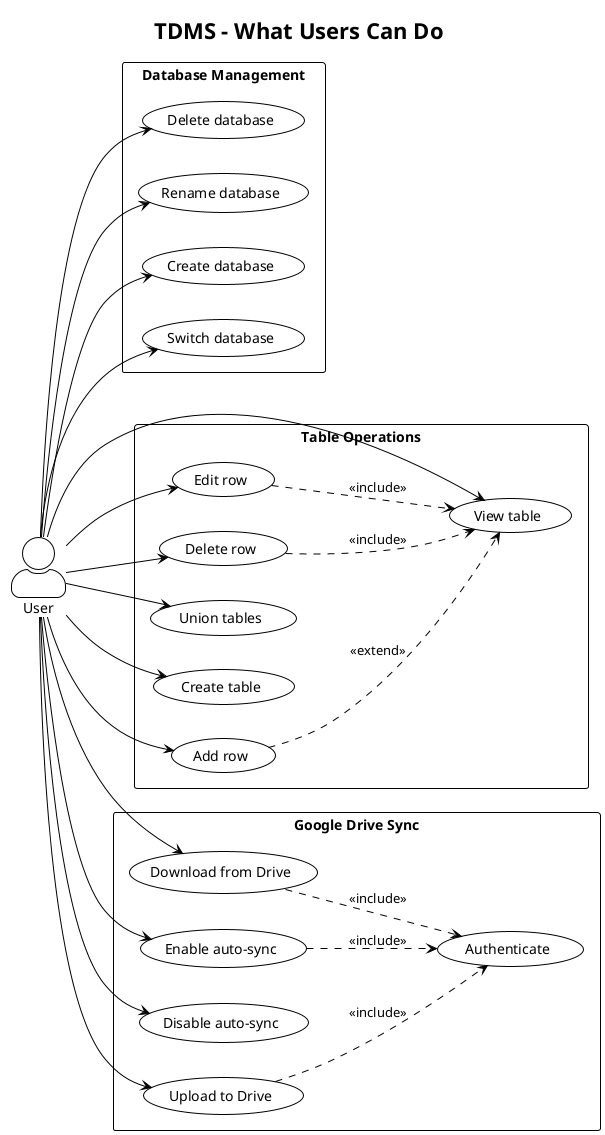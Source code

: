 @startuml use_case
!theme plain
title TDMS - What Users Can Do

left to right direction
skinparam actorStyle awesome

actor User

rectangle "Database Management" {
  usecase "Create database" as UC1
  usecase "Switch database" as UC2
  usecase "Delete database" as UC3
  usecase "Rename database" as UC4
}

rectangle "Table Operations" {
  usecase "Create table" as UC5
  usecase "View table" as UC6
  usecase "Add row" as UC7
  usecase "Edit row" as UC8
  usecase "Delete row" as UC9
  usecase "Union tables" as UC10
}

rectangle "Google Drive Sync" {
  usecase "Authenticate" as UC11
  usecase "Enable auto-sync" as UC12
  usecase "Disable auto-sync" as UC13
  usecase "Upload to Drive" as UC14
  usecase "Download from Drive" as UC15
}

' User interactions
User --> UC1
User --> UC2
User --> UC3
User --> UC4
User --> UC5
User --> UC6
User --> UC7
User --> UC8
User --> UC9
User --> UC10
User --> UC12
User --> UC13
User --> UC14
User --> UC15

' Include relationships (mandatory prerequisite)
UC12 ..> UC11 : <<include>>
UC14 ..> UC11 : <<include>>
UC15 ..> UC11 : <<include>>
UC8 ..> UC6 : <<include>>
UC9 ..> UC6 : <<include>>

' Extend relationships (optional behavior)
UC7 ..> UC6 : <<extend>>



@enduml